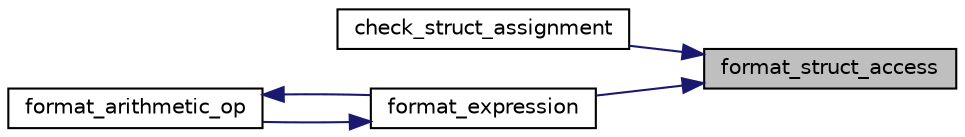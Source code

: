digraph "format_struct_access"
{
 // LATEX_PDF_SIZE
  edge [fontname="Helvetica",fontsize="10",labelfontname="Helvetica",labelfontsize="10"];
  node [fontname="Helvetica",fontsize="10",shape=record];
  rankdir="RL";
  Node1 [label="format_struct_access",height=0.2,width=0.4,color="black", fillcolor="grey75", style="filled", fontcolor="black",tooltip=" "];
  Node1 -> Node2 [dir="back",color="midnightblue",fontsize="10",style="solid",fontname="Helvetica"];
  Node2 [label="check_struct_assignment",height=0.2,width=0.4,color="black", fillcolor="white", style="filled",URL="$d6/d4c/assignment__validation_8c.html#afaa433496bef6af1b952c37f239afad2",tooltip=" "];
  Node1 -> Node3 [dir="back",color="midnightblue",fontsize="10",style="solid",fontname="Helvetica"];
  Node3 [label="format_expression",height=0.2,width=0.4,color="black", fillcolor="white", style="filled",URL="$d8/d9a/expression__format_8c.html#a5fb42ce61ecba3ae55f27dea56ebd9e5",tooltip=" "];
  Node3 -> Node4 [dir="back",color="midnightblue",fontsize="10",style="solid",fontname="Helvetica"];
  Node4 [label="format_arithmetic_op",height=0.2,width=0.4,color="black", fillcolor="white", style="filled",URL="$d8/d9a/expression__format_8c.html#ae904520a9a58250ff121da592b32c56c",tooltip=" "];
  Node4 -> Node3 [dir="back",color="midnightblue",fontsize="10",style="solid",fontname="Helvetica"];
}
